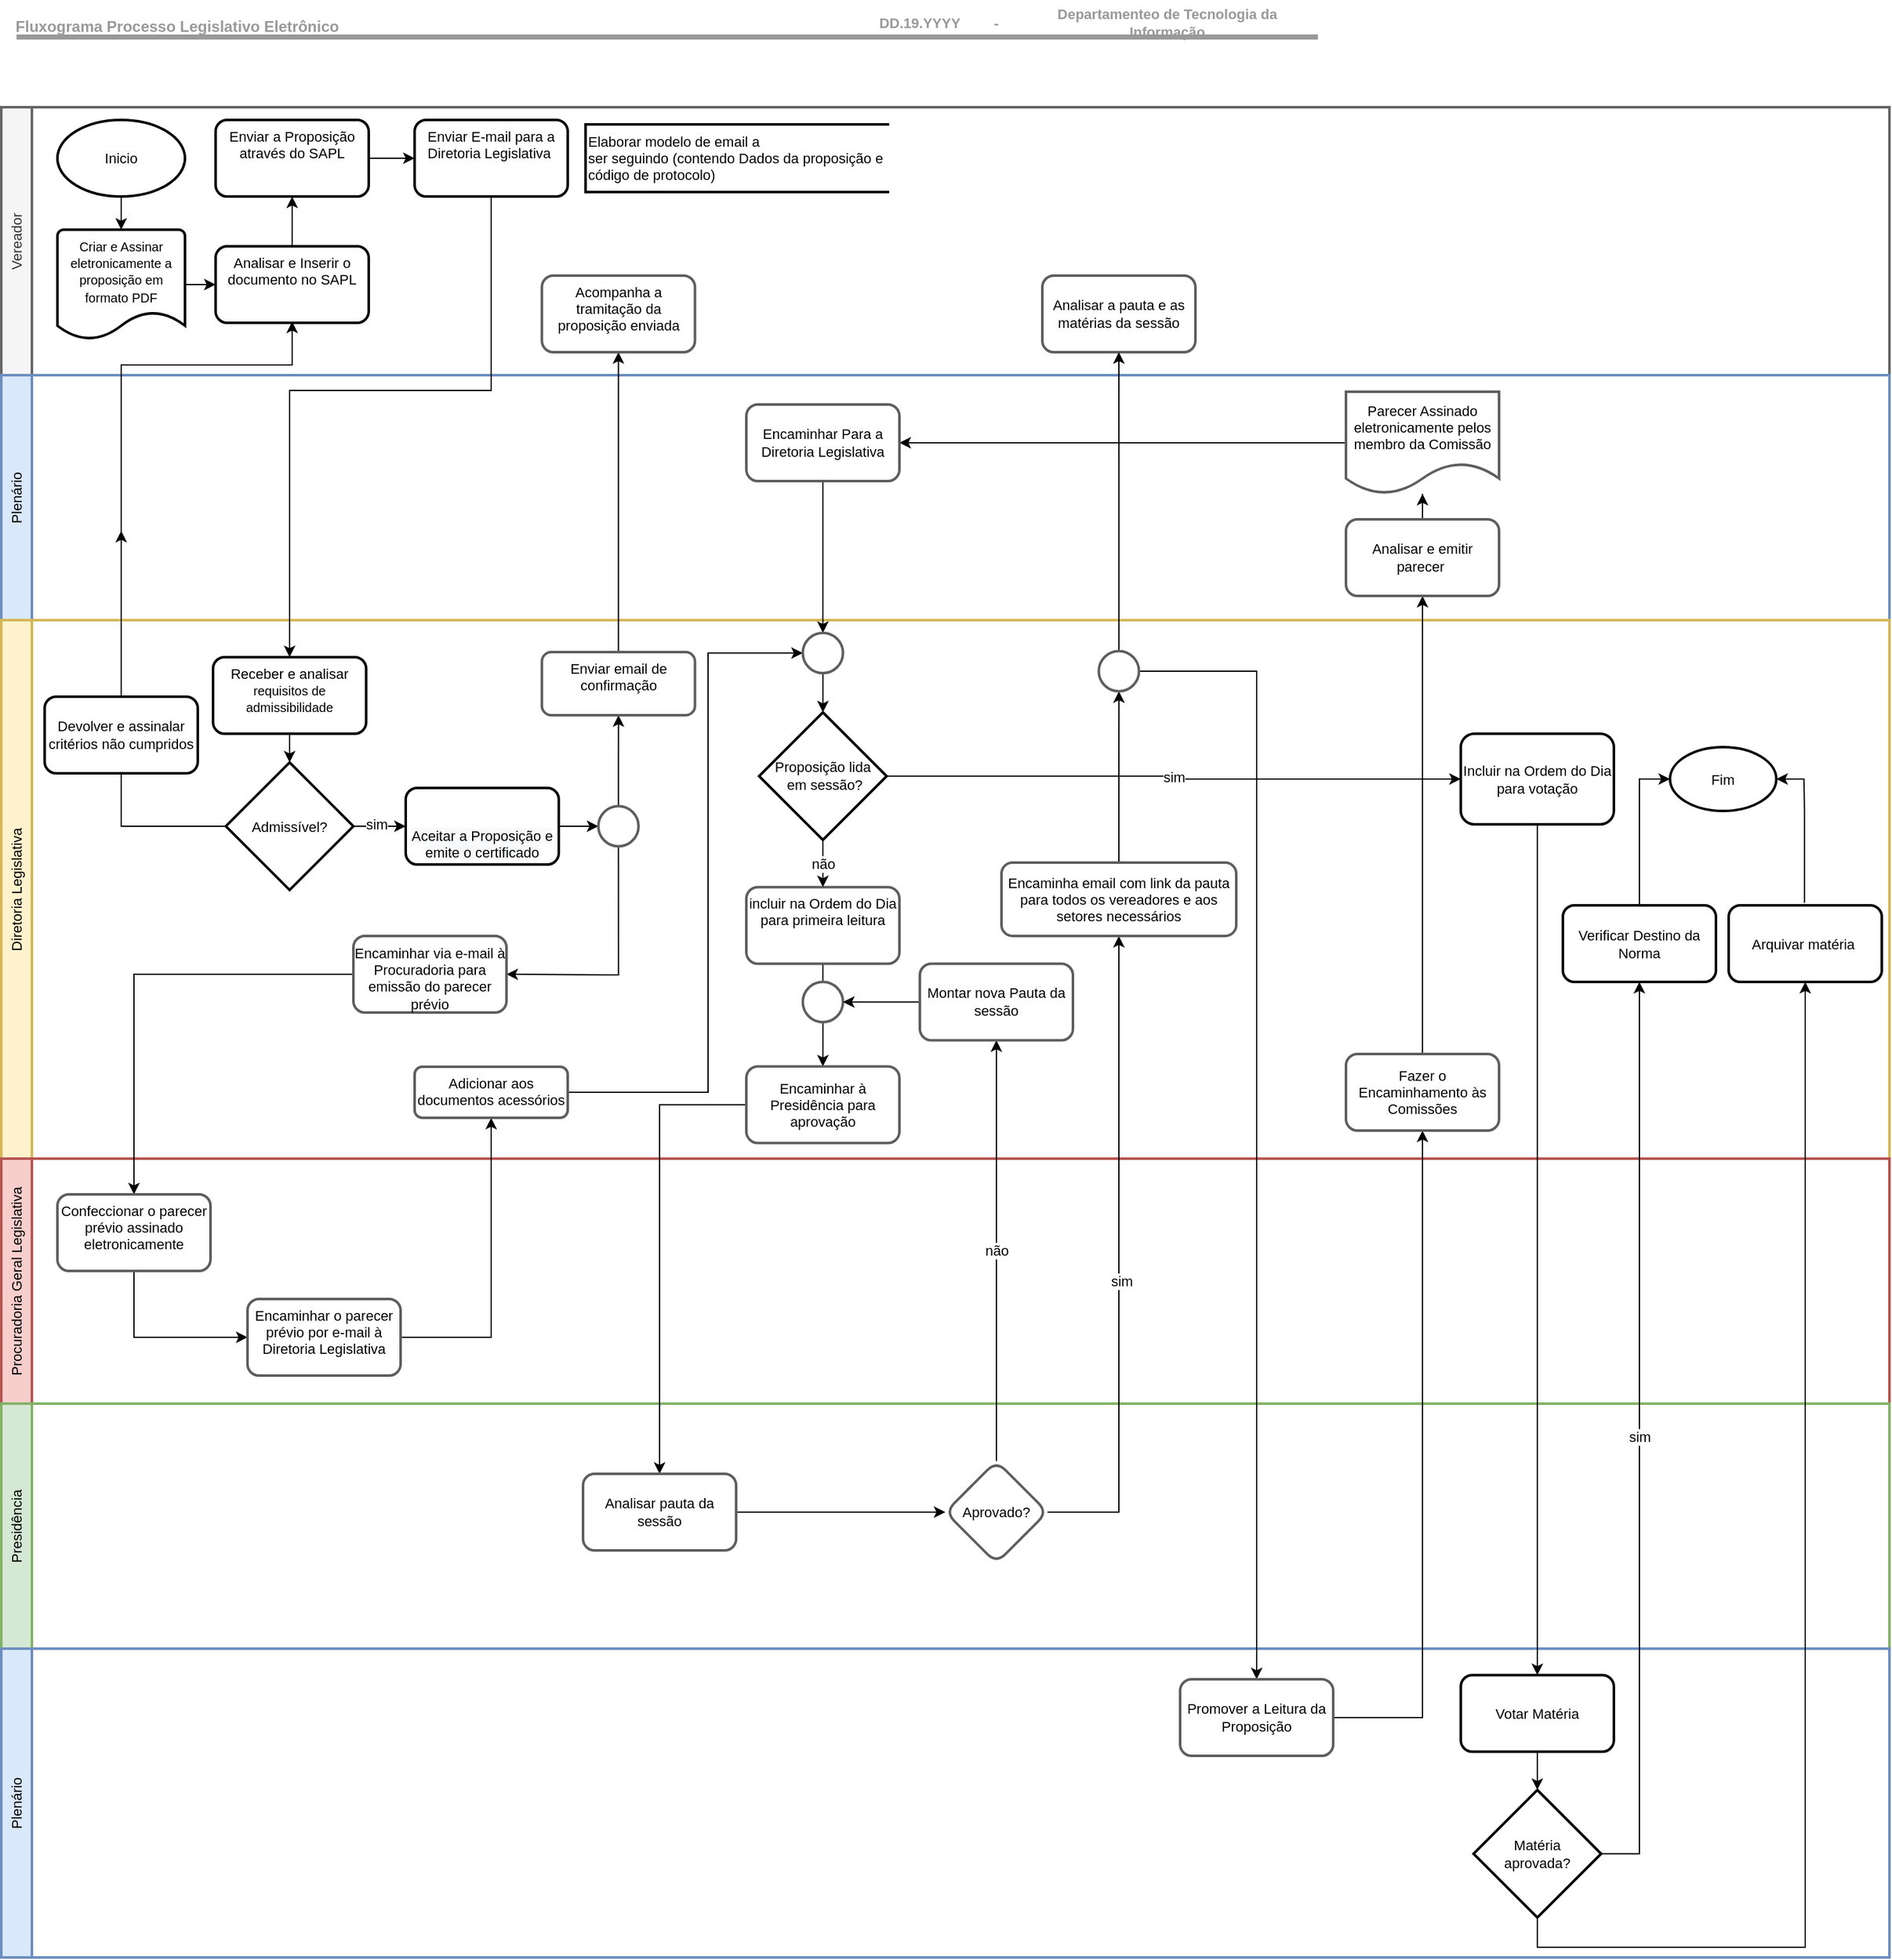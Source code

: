 <mxfile version="14.2.4" type="github">
  <diagram id="OBJG1eIt0na-M_Iumhf0" name="Page-1">
    <mxGraphModel dx="703" dy="383" grid="1" gridSize="10" guides="1" tooltips="1" connect="1" arrows="1" fold="1" page="1" pageScale="1" pageWidth="827" pageHeight="1169" math="0" shadow="0">
      <root>
        <mxCell id="0" />
        <mxCell id="1" parent="0" />
        <UserObject label="Fluxograma Processo Legislativo Eletrônico" lucidchartObjectId="fB86fQmWT2FW" id="kLoiwdzfELyBHfb5iOQ--1">
          <mxCell style="html=1;overflow=block;blockSpacing=1;whiteSpace=wrap;strokeColor=none;fillColor=none;whiteSpace=wrap;fontSize=12;fontColor=#999999;fontStyle=1;align=center;spacing=7;strokeOpacity=100;fillOpacity=100;" parent="1" vertex="1">
            <mxGeometry x="36" y="24" width="276" height="41" as="geometry" />
          </mxCell>
        </UserObject>
        <UserObject label="Departamenteo de Tecnologia da Informação" lucidchartObjectId="xD86raEp4uvp" id="kLoiwdzfELyBHfb5iOQ--2">
          <mxCell style="html=1;overflow=block;blockSpacing=1;whiteSpace=wrap;strokeColor=none;fillColor=none;whiteSpace=wrap;fontSize=11;fontColor=#999999;fontStyle=1;spacing=3;strokeOpacity=100;fillOpacity=100;" parent="1" vertex="1">
            <mxGeometry x="832" y="24" width="236" height="36" as="geometry" />
          </mxCell>
        </UserObject>
        <UserObject label="" lucidchartObjectId="4E86ajJ.aiLK" id="kLoiwdzfELyBHfb5iOQ--3">
          <mxCell style="html=1;jettySize=18;whiteSpace=wrap;fontSize=11;strokeColor=#999999;strokeOpacity=100;strokeWidth=4;rounded=1;arcSize=12;edgeStyle=orthogonalEdgeStyle;startArrow=none;;endArrow=none;;" parent="1" edge="1">
            <mxGeometry width="100" height="100" relative="1" as="geometry">
              <Array as="points" />
              <mxPoint x="48" y="53" as="sourcePoint" />
              <mxPoint x="1068" y="53" as="targetPoint" />
            </mxGeometry>
          </mxCell>
        </UserObject>
        <UserObject label="%date{DD.MM.YYYY}%" placeholders="1" lucidchartObjectId="BH86H26-wex_" id="kLoiwdzfELyBHfb5iOQ--4">
          <mxCell style="html=1;overflow=block;blockSpacing=1;whiteSpace=wrap;strokeColor=none;fillColor=none;whiteSpace=wrap;fontSize=11;fontColor=#999999;fontStyle=1;spacing=3;strokeOpacity=100;fillOpacity=100;" parent="1" vertex="1">
            <mxGeometry x="684" y="24" width="144" height="36" as="geometry" />
          </mxCell>
        </UserObject>
        <UserObject label="-" lucidchartObjectId="2H868Ppqg2rx" id="kLoiwdzfELyBHfb5iOQ--5">
          <mxCell style="html=1;overflow=block;blockSpacing=1;whiteSpace=wrap;strokeColor=none;fillColor=none;whiteSpace=wrap;fontSize=11;fontColor=#999999;fontStyle=1;spacing=3;strokeOpacity=100;fillOpacity=100;" parent="1" vertex="1">
            <mxGeometry x="744" y="24" width="144" height="36" as="geometry" />
          </mxCell>
        </UserObject>
        <mxCell id="kLoiwdzfELyBHfb5iOQ--6" value="" style="fillColor=none;strokeColor=none;pointerEvents=0;fontStyle=0;html=1;whiteSpace=wrap;container=1;collapsible=0;childLayout=stackLayout;resizeParent=1;dropTarget=0;horizontalStack=0;whiteSpace=wrap;fontSize=11;spacing=0;strokeOpacity=100;rounded=1;absoluteArcSize=1;arcSize=7;horizontal=0;strokeWidth=2;" parent="1" vertex="1">
          <mxGeometry x="36" y="108" width="1480" height="1450" isRotated="1" as="geometry" />
        </mxCell>
        <mxCell id="kLoiwdzfELyBHfb5iOQ--7" value="Vereador" style="swimlane;html=1;whiteSpace=wrap;container=1;connectable=0;collapsible=0;fontStyle=0;startSize=24;dropTarget=0;rounded=0;horizontal=0;whiteSpace=wrap;fontSize=11;spacing=0;strokeColor=#666666;strokeOpacity=100;strokeWidth=2;fontSize=11;fontColor=#333333;align=center;fillColor=#f5f5f5;" parent="kLoiwdzfELyBHfb5iOQ--6" vertex="1">
          <mxGeometry width="1480" height="210" as="geometry" />
        </mxCell>
        <mxCell id="dpODGWyExeZbGpC8FYgF-104" value="Plenário" style="swimlane;html=1;whiteSpace=wrap;container=1;connectable=0;collapsible=0;fontStyle=0;startSize=24;dropTarget=0;rounded=0;horizontal=0;whiteSpace=wrap;fontSize=11;spacing=0;strokeColor=#6c8ebf;strokeOpacity=100;strokeWidth=2;fontSize=11;align=center;fillColor=#dae8fc;" vertex="1" parent="kLoiwdzfELyBHfb5iOQ--6">
          <mxGeometry y="210" width="1480" height="192.0" as="geometry" />
        </mxCell>
        <mxCell id="kLoiwdzfELyBHfb5iOQ--8" value="Diretoria Legislativa" style="swimlane;html=1;whiteSpace=wrap;container=1;connectable=0;collapsible=0;fontStyle=0;startSize=24;dropTarget=0;rounded=0;horizontal=0;whiteSpace=wrap;fontSize=11;spacing=0;strokeColor=#d6b656;strokeOpacity=100;strokeWidth=2;fontSize=11;align=center;fillColor=#fff2cc;" parent="kLoiwdzfELyBHfb5iOQ--6" vertex="1">
          <mxGeometry y="402" width="1480" height="422" as="geometry" />
        </mxCell>
        <mxCell id="kLoiwdzfELyBHfb5iOQ--9" value="Procuradoria Geral Legislativa" style="swimlane;html=1;whiteSpace=wrap;container=1;connectable=0;collapsible=0;fontStyle=0;startSize=24;dropTarget=0;rounded=0;horizontal=0;whiteSpace=wrap;fontSize=11;spacing=0;strokeColor=#b85450;strokeOpacity=100;strokeWidth=2;fontSize=11;align=center;fillColor=#f8cecc;" parent="kLoiwdzfELyBHfb5iOQ--6" vertex="1">
          <mxGeometry y="824" width="1480" height="192" as="geometry" />
        </mxCell>
        <mxCell id="kLoiwdzfELyBHfb5iOQ--10" value="Presidência" style="swimlane;html=1;whiteSpace=wrap;container=1;connectable=0;collapsible=0;fontStyle=0;startSize=24;dropTarget=0;rounded=0;horizontal=0;whiteSpace=wrap;fontSize=11;spacing=0;strokeColor=#82b366;strokeOpacity=100;strokeWidth=2;fontSize=11;align=center;fillColor=#d5e8d4;" parent="kLoiwdzfELyBHfb5iOQ--6" vertex="1">
          <mxGeometry y="1016" width="1480" height="192" as="geometry" />
        </mxCell>
        <mxCell id="kLoiwdzfELyBHfb5iOQ--11" value="Plenário" style="swimlane;html=1;whiteSpace=wrap;container=1;connectable=0;collapsible=0;fontStyle=0;startSize=24;dropTarget=0;rounded=0;horizontal=0;whiteSpace=wrap;fontSize=11;spacing=0;strokeColor=#6c8ebf;strokeOpacity=100;strokeWidth=2;fontSize=11;align=center;fillColor=#dae8fc;" parent="kLoiwdzfELyBHfb5iOQ--6" vertex="1">
          <mxGeometry y="1208" width="1480" height="242" as="geometry" />
        </mxCell>
        <mxCell id="kLoiwdzfELyBHfb5iOQ--21" value="" style="group;spacingLeft=8;align=left;spacing=0;strokeColor=none;whiteSpace=wrap;fontSize=11;fontColor=#000000;strokeOpacity=100;fillOpacity=0;rounded=1;absoluteArcSize=1;arcSize=7;fillColor=#ffffff;strokeWidth=2;verticalAlign=middle;html=1;" parent="1" vertex="1">
          <mxGeometry x="504" y="112" width="186" height="72" as="geometry" />
        </mxCell>
        <mxCell id="dpODGWyExeZbGpC8FYgF-24" style="edgeStyle=orthogonalEdgeStyle;rounded=0;orthogonalLoop=1;jettySize=auto;html=1;entryX=0.5;entryY=0;entryDx=0;entryDy=0;entryPerimeter=0;fontSize=11;" edge="1" parent="1" source="dpODGWyExeZbGpC8FYgF-20" target="dpODGWyExeZbGpC8FYgF-23">
          <mxGeometry relative="1" as="geometry" />
        </mxCell>
        <mxCell id="dpODGWyExeZbGpC8FYgF-20" value="&#xa;&#xa;&lt;span style=&quot;color: rgb(0, 0, 0); font-family: helvetica; font-size: 11px; font-style: normal; font-weight: 400; letter-spacing: normal; text-align: center; text-indent: 0px; text-transform: none; word-spacing: 0px; background-color: rgb(248, 249, 250); display: inline; float: none;&quot;&gt;Inicio&lt;/span&gt;&#xa;&#xa;" style="strokeWidth=2;html=1;shape=mxgraph.flowchart.start_1;whiteSpace=wrap;rounded=1;fontSize=11;" vertex="1" parent="1">
          <mxGeometry x="80" y="118" width="100" height="60" as="geometry" />
        </mxCell>
        <mxCell id="dpODGWyExeZbGpC8FYgF-29" value="" style="edgeStyle=orthogonalEdgeStyle;rounded=0;orthogonalLoop=1;jettySize=auto;html=1;fontSize=11;" edge="1" parent="1" source="dpODGWyExeZbGpC8FYgF-23" target="dpODGWyExeZbGpC8FYgF-28">
          <mxGeometry relative="1" as="geometry" />
        </mxCell>
        <mxCell id="dpODGWyExeZbGpC8FYgF-23" value="&lt;span style=&quot;font-size: 10px&quot;&gt;Criar e Assinar eletronicamente&amp;nbsp;a proposição em formato PDF&lt;/span&gt;" style="strokeWidth=2;html=1;shape=mxgraph.flowchart.document2;whiteSpace=wrap;size=0.25;rounded=1;fontSize=11;labelPosition=center;verticalLabelPosition=middle;align=center;verticalAlign=top;" vertex="1" parent="1">
          <mxGeometry x="80" y="204" width="100" height="86" as="geometry" />
        </mxCell>
        <mxCell id="dpODGWyExeZbGpC8FYgF-32" value="" style="edgeStyle=orthogonalEdgeStyle;rounded=0;orthogonalLoop=1;jettySize=auto;html=1;fontSize=11;" edge="1" parent="1" source="dpODGWyExeZbGpC8FYgF-28" target="dpODGWyExeZbGpC8FYgF-31">
          <mxGeometry relative="1" as="geometry" />
        </mxCell>
        <mxCell id="dpODGWyExeZbGpC8FYgF-28" value="&lt;span&gt;Analisar e Inserir o documento no SAPL&lt;/span&gt;" style="whiteSpace=wrap;html=1;rounded=1;fontSize=11;verticalAlign=top;strokeWidth=2;" vertex="1" parent="1">
          <mxGeometry x="204" y="217" width="120" height="60" as="geometry" />
        </mxCell>
        <mxCell id="dpODGWyExeZbGpC8FYgF-34" value="" style="edgeStyle=orthogonalEdgeStyle;rounded=0;orthogonalLoop=1;jettySize=auto;html=1;fontSize=11;" edge="1" parent="1" source="dpODGWyExeZbGpC8FYgF-31" target="dpODGWyExeZbGpC8FYgF-33">
          <mxGeometry relative="1" as="geometry" />
        </mxCell>
        <mxCell id="dpODGWyExeZbGpC8FYgF-31" value="&lt;span&gt;Enviar a Proposição através do SAPL&lt;/span&gt;" style="whiteSpace=wrap;html=1;rounded=1;fontSize=11;verticalAlign=top;strokeWidth=2;" vertex="1" parent="1">
          <mxGeometry x="204" y="118" width="120" height="60" as="geometry" />
        </mxCell>
        <mxCell id="dpODGWyExeZbGpC8FYgF-40" value="" style="edgeStyle=orthogonalEdgeStyle;rounded=0;orthogonalLoop=1;jettySize=auto;html=1;fontSize=11;entryX=0.5;entryY=0;entryDx=0;entryDy=0;" edge="1" parent="1" source="dpODGWyExeZbGpC8FYgF-33" target="dpODGWyExeZbGpC8FYgF-39">
          <mxGeometry relative="1" as="geometry">
            <Array as="points">
              <mxPoint x="420" y="330" />
              <mxPoint x="262" y="330" />
            </Array>
          </mxGeometry>
        </mxCell>
        <mxCell id="dpODGWyExeZbGpC8FYgF-33" value="&lt;span&gt;Enviar E-mail para a Diretoria Legislativa&amp;nbsp;&lt;/span&gt;" style="whiteSpace=wrap;html=1;rounded=1;fontSize=11;verticalAlign=top;strokeWidth=2;" vertex="1" parent="1">
          <mxGeometry x="360" y="118" width="120" height="60" as="geometry" />
        </mxCell>
        <mxCell id="dpODGWyExeZbGpC8FYgF-38" value="&lt;span style=&quot;&quot;&gt;Elaborar modelo de email a ser&amp;nbsp;&lt;/span&gt;&lt;span style=&quot;&quot;&gt;seguindo&amp;nbsp;&lt;/span&gt;&lt;span style=&quot;&quot;&gt;(&lt;/span&gt;&lt;span style=&quot;&quot;&gt;contendo Dados da proposição e código de protocolo)&lt;/span&gt;" style="strokeWidth=2;html=1;shape=mxgraph.flowchart.annotation_1;align=left;pointerEvents=1;rounded=1;fontSize=11;labelPosition=center;verticalLabelPosition=middle;verticalAlign=top;whiteSpace=wrap;" vertex="1" parent="1">
          <mxGeometry x="494" y="121.5" width="238" height="53" as="geometry" />
        </mxCell>
        <mxCell id="dpODGWyExeZbGpC8FYgF-45" value="" style="edgeStyle=orthogonalEdgeStyle;rounded=0;orthogonalLoop=1;jettySize=auto;html=1;fontSize=11;" edge="1" parent="1" source="dpODGWyExeZbGpC8FYgF-39" target="dpODGWyExeZbGpC8FYgF-44">
          <mxGeometry relative="1" as="geometry" />
        </mxCell>
        <mxCell id="dpODGWyExeZbGpC8FYgF-39" value="&lt;span&gt;Receber e analisar&lt;br&gt;&lt;/span&gt;&lt;span style=&quot;font-size: 10px&quot;&gt;requisitos de admissibilidade&lt;/span&gt;&lt;span&gt;&lt;br&gt;&lt;/span&gt;" style="whiteSpace=wrap;html=1;rounded=1;fontSize=11;verticalAlign=top;strokeWidth=2;" vertex="1" parent="1">
          <mxGeometry x="202" y="539" width="120" height="60" as="geometry" />
        </mxCell>
        <mxCell id="dpODGWyExeZbGpC8FYgF-47" value="não" style="edgeStyle=orthogonalEdgeStyle;rounded=0;orthogonalLoop=1;jettySize=auto;html=1;fontSize=11;" edge="1" parent="1" source="dpODGWyExeZbGpC8FYgF-44">
          <mxGeometry x="0.004" y="-2" relative="1" as="geometry">
            <mxPoint x="130" y="440" as="targetPoint" />
            <Array as="points">
              <mxPoint x="130" y="481" />
              <mxPoint x="130" y="444" />
            </Array>
            <mxPoint as="offset" />
          </mxGeometry>
        </mxCell>
        <mxCell id="dpODGWyExeZbGpC8FYgF-51" value="sim" style="edgeStyle=orthogonalEdgeStyle;rounded=0;orthogonalLoop=1;jettySize=auto;html=1;fontSize=11;entryX=0;entryY=0.5;entryDx=0;entryDy=0;exitX=1;exitY=0.5;exitDx=0;exitDy=0;exitPerimeter=0;" edge="1" parent="1" source="dpODGWyExeZbGpC8FYgF-44" target="dpODGWyExeZbGpC8FYgF-50">
          <mxGeometry x="-0.122" y="2" relative="1" as="geometry">
            <Array as="points">
              <mxPoint x="320" y="671" />
              <mxPoint x="353" y="672" />
            </Array>
            <mxPoint as="offset" />
          </mxGeometry>
        </mxCell>
        <mxCell id="dpODGWyExeZbGpC8FYgF-44" value="Admissível?" style="strokeWidth=2;html=1;shape=mxgraph.flowchart.decision;whiteSpace=wrap;rounded=1;fontSize=11;align=center;" vertex="1" parent="1">
          <mxGeometry x="212" y="621.5" width="100" height="100" as="geometry" />
        </mxCell>
        <mxCell id="dpODGWyExeZbGpC8FYgF-49" style="edgeStyle=orthogonalEdgeStyle;rounded=0;orthogonalLoop=1;jettySize=auto;html=1;fontSize=11;" edge="1" parent="1" source="dpODGWyExeZbGpC8FYgF-46">
          <mxGeometry relative="1" as="geometry">
            <mxPoint x="264" y="276" as="targetPoint" />
            <Array as="points">
              <mxPoint x="130" y="310" />
              <mxPoint x="264" y="310" />
              <mxPoint x="264" y="276" />
            </Array>
          </mxGeometry>
        </mxCell>
        <mxCell id="dpODGWyExeZbGpC8FYgF-46" value="&lt;span&gt;Devolver e assinalar critérios não cumpridos&lt;/span&gt;" style="whiteSpace=wrap;html=1;rounded=1;fontSize=11;strokeWidth=2;" vertex="1" parent="1">
          <mxGeometry x="70" y="570" width="120" height="60" as="geometry" />
        </mxCell>
        <mxCell id="dpODGWyExeZbGpC8FYgF-54" value="" style="edgeStyle=orthogonalEdgeStyle;rounded=0;orthogonalLoop=1;jettySize=auto;html=1;fontSize=11;" edge="1" parent="1" source="dpODGWyExeZbGpC8FYgF-50" target="dpODGWyExeZbGpC8FYgF-53">
          <mxGeometry relative="1" as="geometry" />
        </mxCell>
        <mxCell id="dpODGWyExeZbGpC8FYgF-50" value="&lt;br&gt;&lt;br&gt;&lt;span style=&quot;color: rgb(0 , 0 , 0) ; font-family: &amp;#34;helvetica&amp;#34; ; font-size: 11px ; font-style: normal ; font-weight: 400 ; letter-spacing: normal ; text-align: center ; text-indent: 0px ; text-transform: none ; word-spacing: 0px ; background-color: rgb(248 , 249 , 250) ; display: inline ; float: none&quot;&gt;Aceitar a Proposição e emite o certificado&lt;/span&gt;&lt;br&gt;" style="whiteSpace=wrap;html=1;rounded=1;fontSize=11;strokeWidth=2;" vertex="1" parent="1">
          <mxGeometry x="353" y="641.5" width="120" height="60" as="geometry" />
        </mxCell>
        <mxCell id="dpODGWyExeZbGpC8FYgF-57" value="" style="edgeStyle=orthogonalEdgeStyle;rounded=0;orthogonalLoop=1;jettySize=auto;html=1;fontSize=11;" edge="1" parent="1" source="dpODGWyExeZbGpC8FYgF-53" target="dpODGWyExeZbGpC8FYgF-56">
          <mxGeometry relative="1" as="geometry" />
        </mxCell>
        <mxCell id="dpODGWyExeZbGpC8FYgF-66" value="" style="edgeStyle=orthogonalEdgeStyle;rounded=0;orthogonalLoop=1;jettySize=auto;html=1;fontSize=11;entryX=1;entryY=0.5;entryDx=0;entryDy=0;exitX=0.5;exitY=1;exitDx=0;exitDy=0;exitPerimeter=0;" edge="1" parent="1" source="dpODGWyExeZbGpC8FYgF-53" target="dpODGWyExeZbGpC8FYgF-65">
          <mxGeometry relative="1" as="geometry">
            <Array as="points">
              <mxPoint x="520" y="788" />
              <mxPoint x="510" y="788" />
            </Array>
          </mxGeometry>
        </mxCell>
        <mxCell id="dpODGWyExeZbGpC8FYgF-53" value="" style="verticalLabelPosition=bottom;verticalAlign=top;html=1;shape=mxgraph.flowchart.on-page_reference;rounded=1;strokeColor=#5E5E5E;strokeWidth=2;fontSize=11;align=left;" vertex="1" parent="1">
          <mxGeometry x="504" y="655.75" width="31.5" height="31.5" as="geometry" />
        </mxCell>
        <mxCell id="dpODGWyExeZbGpC8FYgF-61" value="" style="edgeStyle=orthogonalEdgeStyle;rounded=0;orthogonalLoop=1;jettySize=auto;html=1;fontSize=11;" edge="1" parent="1" source="dpODGWyExeZbGpC8FYgF-56" target="dpODGWyExeZbGpC8FYgF-60">
          <mxGeometry relative="1" as="geometry" />
        </mxCell>
        <mxCell id="dpODGWyExeZbGpC8FYgF-56" value="&lt;span&gt;Enviar email de confirmação&lt;/span&gt;" style="whiteSpace=wrap;html=1;rounded=1;fontSize=11;align=center;verticalAlign=top;strokeColor=#5E5E5E;strokeWidth=2;" vertex="1" parent="1">
          <mxGeometry x="459.75" y="535" width="120" height="49.5" as="geometry" />
        </mxCell>
        <mxCell id="dpODGWyExeZbGpC8FYgF-60" value="&lt;span&gt;Acompanha a tramitação da proposição enviada&lt;/span&gt;" style="whiteSpace=wrap;html=1;rounded=1;fontSize=11;verticalAlign=top;strokeColor=#5E5E5E;strokeWidth=2;" vertex="1" parent="1">
          <mxGeometry x="459.75" y="240" width="120" height="60" as="geometry" />
        </mxCell>
        <mxCell id="dpODGWyExeZbGpC8FYgF-69" value="" style="edgeStyle=orthogonalEdgeStyle;rounded=0;orthogonalLoop=1;jettySize=auto;html=1;fontSize=11;" edge="1" parent="1" source="dpODGWyExeZbGpC8FYgF-65" target="dpODGWyExeZbGpC8FYgF-68">
          <mxGeometry relative="1" as="geometry" />
        </mxCell>
        <mxCell id="dpODGWyExeZbGpC8FYgF-65" value="&lt;span&gt;Encaminhar via e-mail à Procuradoria para emissão do parecer prévio&lt;/span&gt;" style="whiteSpace=wrap;html=1;rounded=1;fontSize=11;align=center;verticalAlign=top;strokeColor=#5E5E5E;strokeWidth=2;" vertex="1" parent="1">
          <mxGeometry x="312" y="757.5" width="120" height="60" as="geometry" />
        </mxCell>
        <mxCell id="dpODGWyExeZbGpC8FYgF-71" value="" style="edgeStyle=orthogonalEdgeStyle;rounded=0;orthogonalLoop=1;jettySize=auto;html=1;fontSize=11;entryX=0;entryY=0.5;entryDx=0;entryDy=0;exitX=0.5;exitY=1;exitDx=0;exitDy=0;" edge="1" parent="1" source="dpODGWyExeZbGpC8FYgF-68" target="dpODGWyExeZbGpC8FYgF-70">
          <mxGeometry relative="1" as="geometry" />
        </mxCell>
        <mxCell id="dpODGWyExeZbGpC8FYgF-68" value="&lt;span&gt;Confeccionar o parecer prévio assinado eletronicamente&lt;/span&gt;" style="whiteSpace=wrap;html=1;rounded=1;fontSize=11;verticalAlign=top;strokeColor=#5E5E5E;strokeWidth=2;" vertex="1" parent="1">
          <mxGeometry x="80" y="960" width="120" height="60" as="geometry" />
        </mxCell>
        <mxCell id="dpODGWyExeZbGpC8FYgF-121" style="edgeStyle=orthogonalEdgeStyle;rounded=0;orthogonalLoop=1;jettySize=auto;html=1;fontSize=11;" edge="1" parent="1" source="dpODGWyExeZbGpC8FYgF-70" target="dpODGWyExeZbGpC8FYgF-72">
          <mxGeometry relative="1" as="geometry" />
        </mxCell>
        <mxCell id="dpODGWyExeZbGpC8FYgF-70" value="&lt;span&gt;Encaminhar o parecer prévio por e-mail à Diretoria Legislativa&lt;/span&gt;" style="whiteSpace=wrap;html=1;rounded=1;fontSize=11;verticalAlign=top;strokeColor=#5E5E5E;strokeWidth=2;" vertex="1" parent="1">
          <mxGeometry x="229" y="1042" width="120" height="60" as="geometry" />
        </mxCell>
        <mxCell id="dpODGWyExeZbGpC8FYgF-123" style="edgeStyle=orthogonalEdgeStyle;rounded=0;orthogonalLoop=1;jettySize=auto;html=1;entryX=0;entryY=0.5;entryDx=0;entryDy=0;entryPerimeter=0;fontSize=11;" edge="1" parent="1" source="dpODGWyExeZbGpC8FYgF-72" target="dpODGWyExeZbGpC8FYgF-122">
          <mxGeometry relative="1" as="geometry">
            <Array as="points">
              <mxPoint x="590" y="880" />
              <mxPoint x="590" y="536" />
            </Array>
          </mxGeometry>
        </mxCell>
        <mxCell id="dpODGWyExeZbGpC8FYgF-72" value="&lt;span&gt;Adicionar aos documentos acessórios&lt;/span&gt;" style="whiteSpace=wrap;html=1;rounded=1;fontSize=11;verticalAlign=top;strokeColor=#5E5E5E;strokeWidth=2;" vertex="1" parent="1">
          <mxGeometry x="360" y="860" width="120" height="40" as="geometry" />
        </mxCell>
        <mxCell id="dpODGWyExeZbGpC8FYgF-80" value="" style="edgeStyle=orthogonalEdgeStyle;rounded=0;orthogonalLoop=1;jettySize=auto;html=1;fontSize=11;" edge="1" parent="1" source="dpODGWyExeZbGpC8FYgF-76" target="dpODGWyExeZbGpC8FYgF-79">
          <mxGeometry relative="1" as="geometry" />
        </mxCell>
        <mxCell id="dpODGWyExeZbGpC8FYgF-76" value="&lt;span&gt;incluir na Ordem do Dia para primeira leitura&lt;/span&gt;" style="whiteSpace=wrap;html=1;rounded=1;fontSize=11;verticalAlign=top;strokeColor=#5E5E5E;strokeWidth=2;" vertex="1" parent="1">
          <mxGeometry x="620" y="719.25" width="120" height="60" as="geometry" />
        </mxCell>
        <mxCell id="dpODGWyExeZbGpC8FYgF-82" value="" style="edgeStyle=orthogonalEdgeStyle;rounded=0;orthogonalLoop=1;jettySize=auto;html=1;fontSize=11;" edge="1" parent="1" source="dpODGWyExeZbGpC8FYgF-79" target="dpODGWyExeZbGpC8FYgF-81">
          <mxGeometry relative="1" as="geometry" />
        </mxCell>
        <mxCell id="dpODGWyExeZbGpC8FYgF-79" value="" style="verticalLabelPosition=bottom;verticalAlign=top;html=1;shape=mxgraph.flowchart.on-page_reference;rounded=1;strokeColor=#5E5E5E;strokeWidth=2;fontSize=11;align=left;" vertex="1" parent="1">
          <mxGeometry x="664.25" y="793.5" width="31.5" height="31.5" as="geometry" />
        </mxCell>
        <mxCell id="dpODGWyExeZbGpC8FYgF-84" value="" style="edgeStyle=orthogonalEdgeStyle;rounded=0;orthogonalLoop=1;jettySize=auto;html=1;fontSize=11;" edge="1" parent="1" source="dpODGWyExeZbGpC8FYgF-81" target="dpODGWyExeZbGpC8FYgF-83">
          <mxGeometry relative="1" as="geometry" />
        </mxCell>
        <mxCell id="dpODGWyExeZbGpC8FYgF-81" value="&lt;span&gt;Encaminhar à Presidência para aprovação&lt;/span&gt;" style="whiteSpace=wrap;html=1;rounded=1;fontSize=11;align=center;verticalAlign=middle;strokeColor=#5E5E5E;strokeWidth=2;" vertex="1" parent="1">
          <mxGeometry x="620" y="859.75" width="120" height="60" as="geometry" />
        </mxCell>
        <mxCell id="dpODGWyExeZbGpC8FYgF-86" value="" style="edgeStyle=orthogonalEdgeStyle;rounded=0;orthogonalLoop=1;jettySize=auto;html=1;fontSize=11;" edge="1" parent="1" source="dpODGWyExeZbGpC8FYgF-83" target="dpODGWyExeZbGpC8FYgF-85">
          <mxGeometry relative="1" as="geometry" />
        </mxCell>
        <mxCell id="dpODGWyExeZbGpC8FYgF-83" value="Analisar pauta da sessão" style="whiteSpace=wrap;html=1;rounded=1;fontSize=11;verticalAlign=middle;strokeColor=#5E5E5E;strokeWidth=2;" vertex="1" parent="1">
          <mxGeometry x="492" y="1179" width="120" height="60" as="geometry" />
        </mxCell>
        <mxCell id="dpODGWyExeZbGpC8FYgF-89" value="não" style="edgeStyle=orthogonalEdgeStyle;rounded=0;orthogonalLoop=1;jettySize=auto;html=1;fontSize=11;" edge="1" parent="1" source="dpODGWyExeZbGpC8FYgF-85" target="dpODGWyExeZbGpC8FYgF-88">
          <mxGeometry relative="1" as="geometry" />
        </mxCell>
        <mxCell id="dpODGWyExeZbGpC8FYgF-92" value="" style="edgeStyle=orthogonalEdgeStyle;rounded=0;orthogonalLoop=1;jettySize=auto;html=1;fontSize=11;" edge="1" parent="1" source="dpODGWyExeZbGpC8FYgF-85" target="dpODGWyExeZbGpC8FYgF-91">
          <mxGeometry relative="1" as="geometry">
            <Array as="points">
              <mxPoint x="912" y="1209" />
            </Array>
          </mxGeometry>
        </mxCell>
        <mxCell id="dpODGWyExeZbGpC8FYgF-93" value="sim" style="edgeLabel;html=1;align=center;verticalAlign=middle;resizable=0;points=[];fontSize=11;" vertex="1" connectable="0" parent="dpODGWyExeZbGpC8FYgF-92">
          <mxGeometry x="-0.064" y="-2" relative="1" as="geometry">
            <mxPoint as="offset" />
          </mxGeometry>
        </mxCell>
        <mxCell id="dpODGWyExeZbGpC8FYgF-85" value="Aprovado?" style="rhombus;whiteSpace=wrap;html=1;rounded=1;fontSize=11;strokeColor=#5E5E5E;strokeWidth=2;" vertex="1" parent="1">
          <mxGeometry x="776" y="1169" width="80" height="80" as="geometry" />
        </mxCell>
        <mxCell id="dpODGWyExeZbGpC8FYgF-90" value="" style="edgeStyle=orthogonalEdgeStyle;rounded=0;orthogonalLoop=1;jettySize=auto;html=1;fontSize=11;" edge="1" parent="1" source="dpODGWyExeZbGpC8FYgF-88" target="dpODGWyExeZbGpC8FYgF-79">
          <mxGeometry relative="1" as="geometry" />
        </mxCell>
        <mxCell id="dpODGWyExeZbGpC8FYgF-88" value="&lt;span&gt;Montar nova Pauta da sessão&lt;/span&gt;" style="whiteSpace=wrap;html=1;rounded=1;fontSize=11;strokeColor=#5E5E5E;strokeWidth=2;" vertex="1" parent="1">
          <mxGeometry x="756" y="779.25" width="120" height="60" as="geometry" />
        </mxCell>
        <mxCell id="dpODGWyExeZbGpC8FYgF-97" value="" style="edgeStyle=orthogonalEdgeStyle;rounded=0;orthogonalLoop=1;jettySize=auto;html=1;fontSize=11;" edge="1" parent="1" source="dpODGWyExeZbGpC8FYgF-91" target="dpODGWyExeZbGpC8FYgF-96">
          <mxGeometry relative="1" as="geometry" />
        </mxCell>
        <mxCell id="dpODGWyExeZbGpC8FYgF-91" value="&lt;span&gt;Encaminha email com link da pauta para todos os vereadores e aos setores necessários&lt;/span&gt;" style="whiteSpace=wrap;html=1;rounded=1;fontSize=11;strokeColor=#5E5E5E;strokeWidth=2;" vertex="1" parent="1">
          <mxGeometry x="820" y="700" width="184" height="57.5" as="geometry" />
        </mxCell>
        <mxCell id="dpODGWyExeZbGpC8FYgF-94" value="&lt;span&gt;Analisar a pauta e as matérias da sessão&lt;/span&gt;" style="whiteSpace=wrap;html=1;rounded=1;fontSize=11;strokeColor=#5E5E5E;strokeWidth=2;" vertex="1" parent="1">
          <mxGeometry x="852" y="240" width="120" height="60" as="geometry" />
        </mxCell>
        <mxCell id="dpODGWyExeZbGpC8FYgF-100" value="" style="edgeStyle=orthogonalEdgeStyle;rounded=0;orthogonalLoop=1;jettySize=auto;html=1;fontSize=11;" edge="1" parent="1" source="dpODGWyExeZbGpC8FYgF-96" target="dpODGWyExeZbGpC8FYgF-99">
          <mxGeometry relative="1" as="geometry" />
        </mxCell>
        <mxCell id="dpODGWyExeZbGpC8FYgF-118" style="edgeStyle=orthogonalEdgeStyle;rounded=0;orthogonalLoop=1;jettySize=auto;html=1;entryX=0.5;entryY=1;entryDx=0;entryDy=0;fontSize=11;" edge="1" parent="1" source="dpODGWyExeZbGpC8FYgF-96" target="dpODGWyExeZbGpC8FYgF-94">
          <mxGeometry relative="1" as="geometry" />
        </mxCell>
        <mxCell id="dpODGWyExeZbGpC8FYgF-96" value="" style="verticalLabelPosition=bottom;verticalAlign=top;html=1;shape=mxgraph.flowchart.on-page_reference;rounded=1;strokeColor=#5E5E5E;strokeWidth=2;fontSize=11;align=left;" vertex="1" parent="1">
          <mxGeometry x="896.25" y="534.25" width="31.5" height="31.5" as="geometry" />
        </mxCell>
        <mxCell id="dpODGWyExeZbGpC8FYgF-103" value="" style="edgeStyle=orthogonalEdgeStyle;rounded=0;orthogonalLoop=1;jettySize=auto;html=1;fontSize=11;" edge="1" parent="1" source="dpODGWyExeZbGpC8FYgF-99" target="dpODGWyExeZbGpC8FYgF-102">
          <mxGeometry relative="1" as="geometry" />
        </mxCell>
        <mxCell id="dpODGWyExeZbGpC8FYgF-99" value="Promover a Leitura da Proposição" style="whiteSpace=wrap;html=1;rounded=1;fontSize=11;align=center;verticalAlign=middle;strokeColor=#5E5E5E;strokeWidth=2;" vertex="1" parent="1">
          <mxGeometry x="960" y="1340" width="120" height="60" as="geometry" />
        </mxCell>
        <mxCell id="dpODGWyExeZbGpC8FYgF-108" value="" style="edgeStyle=orthogonalEdgeStyle;rounded=0;orthogonalLoop=1;jettySize=auto;html=1;fontSize=11;" edge="1" parent="1" source="dpODGWyExeZbGpC8FYgF-102" target="dpODGWyExeZbGpC8FYgF-107">
          <mxGeometry relative="1" as="geometry" />
        </mxCell>
        <mxCell id="dpODGWyExeZbGpC8FYgF-102" value="Fazer o Encaminhamento às Comissões" style="whiteSpace=wrap;html=1;rounded=1;fontSize=11;strokeColor=#5E5E5E;strokeWidth=2;" vertex="1" parent="1">
          <mxGeometry x="1090" y="850" width="120" height="60" as="geometry" />
        </mxCell>
        <mxCell id="dpODGWyExeZbGpC8FYgF-110" value="" style="edgeStyle=orthogonalEdgeStyle;rounded=0;orthogonalLoop=1;jettySize=auto;html=1;fontSize=11;" edge="1" parent="1" source="dpODGWyExeZbGpC8FYgF-107" target="dpODGWyExeZbGpC8FYgF-109">
          <mxGeometry relative="1" as="geometry" />
        </mxCell>
        <mxCell id="dpODGWyExeZbGpC8FYgF-107" value="Analisar e emitir parecer&amp;nbsp;" style="whiteSpace=wrap;html=1;rounded=1;fontSize=11;strokeColor=#5E5E5E;strokeWidth=2;" vertex="1" parent="1">
          <mxGeometry x="1090" y="431" width="120" height="60" as="geometry" />
        </mxCell>
        <mxCell id="dpODGWyExeZbGpC8FYgF-120" value="" style="edgeStyle=orthogonalEdgeStyle;rounded=0;orthogonalLoop=1;jettySize=auto;html=1;fontSize=11;" edge="1" parent="1" source="dpODGWyExeZbGpC8FYgF-109" target="dpODGWyExeZbGpC8FYgF-119">
          <mxGeometry relative="1" as="geometry">
            <Array as="points">
              <mxPoint x="910" y="371" />
              <mxPoint x="910" y="371" />
            </Array>
          </mxGeometry>
        </mxCell>
        <mxCell id="dpODGWyExeZbGpC8FYgF-109" value="Parecer Assinado eletronicamente pelos membro da Comissão" style="shape=document;whiteSpace=wrap;html=1;boundedLbl=1;rounded=1;fontSize=11;strokeColor=#5E5E5E;strokeWidth=2;" vertex="1" parent="1">
          <mxGeometry x="1090" y="331" width="120" height="80" as="geometry" />
        </mxCell>
        <mxCell id="dpODGWyExeZbGpC8FYgF-115" value="não" style="edgeStyle=orthogonalEdgeStyle;rounded=0;orthogonalLoop=1;jettySize=auto;html=1;fontSize=11;" edge="1" parent="1" source="dpODGWyExeZbGpC8FYgF-112" target="dpODGWyExeZbGpC8FYgF-76">
          <mxGeometry relative="1" as="geometry" />
        </mxCell>
        <mxCell id="dpODGWyExeZbGpC8FYgF-117" value="sim" style="edgeStyle=orthogonalEdgeStyle;rounded=0;orthogonalLoop=1;jettySize=auto;html=1;fontSize=11;" edge="1" parent="1" source="dpODGWyExeZbGpC8FYgF-112" target="dpODGWyExeZbGpC8FYgF-116">
          <mxGeometry relative="1" as="geometry" />
        </mxCell>
        <mxCell id="dpODGWyExeZbGpC8FYgF-112" value="Proposição lida&lt;br&gt;&amp;nbsp;em sessão?" style="strokeWidth=2;html=1;shape=mxgraph.flowchart.decision;whiteSpace=wrap;rounded=1;fontSize=11;align=center;" vertex="1" parent="1">
          <mxGeometry x="630" y="582.25" width="100" height="100" as="geometry" />
        </mxCell>
        <mxCell id="dpODGWyExeZbGpC8FYgF-127" value="" style="edgeStyle=orthogonalEdgeStyle;rounded=0;orthogonalLoop=1;jettySize=auto;html=1;fontSize=11;" edge="1" parent="1" source="dpODGWyExeZbGpC8FYgF-116" target="dpODGWyExeZbGpC8FYgF-126">
          <mxGeometry relative="1" as="geometry" />
        </mxCell>
        <mxCell id="dpODGWyExeZbGpC8FYgF-116" value="Incluir na Ordem do Dia para votação" style="whiteSpace=wrap;html=1;rounded=1;fontSize=11;strokeWidth=2;" vertex="1" parent="1">
          <mxGeometry x="1180" y="599" width="120" height="71" as="geometry" />
        </mxCell>
        <mxCell id="dpODGWyExeZbGpC8FYgF-124" style="edgeStyle=orthogonalEdgeStyle;rounded=0;orthogonalLoop=1;jettySize=auto;html=1;entryX=0.5;entryY=0;entryDx=0;entryDy=0;entryPerimeter=0;fontSize=11;" edge="1" parent="1" source="dpODGWyExeZbGpC8FYgF-119" target="dpODGWyExeZbGpC8FYgF-122">
          <mxGeometry relative="1" as="geometry" />
        </mxCell>
        <mxCell id="dpODGWyExeZbGpC8FYgF-119" value="Encaminhar Para a Diretoria Legislativa" style="whiteSpace=wrap;html=1;rounded=1;fontSize=11;strokeColor=#5E5E5E;strokeWidth=2;" vertex="1" parent="1">
          <mxGeometry x="620" y="341" width="120" height="60" as="geometry" />
        </mxCell>
        <mxCell id="dpODGWyExeZbGpC8FYgF-125" value="" style="edgeStyle=orthogonalEdgeStyle;rounded=0;orthogonalLoop=1;jettySize=auto;html=1;fontSize=11;" edge="1" parent="1" source="dpODGWyExeZbGpC8FYgF-122" target="dpODGWyExeZbGpC8FYgF-112">
          <mxGeometry relative="1" as="geometry" />
        </mxCell>
        <mxCell id="dpODGWyExeZbGpC8FYgF-122" value="" style="verticalLabelPosition=bottom;verticalAlign=top;html=1;shape=mxgraph.flowchart.on-page_reference;rounded=1;strokeColor=#5E5E5E;strokeWidth=2;fontSize=11;align=left;" vertex="1" parent="1">
          <mxGeometry x="664.25" y="520" width="31.5" height="31.5" as="geometry" />
        </mxCell>
        <mxCell id="dpODGWyExeZbGpC8FYgF-139" value="" style="edgeStyle=orthogonalEdgeStyle;rounded=0;orthogonalLoop=1;jettySize=auto;html=1;fontSize=11;" edge="1" parent="1" source="dpODGWyExeZbGpC8FYgF-126" target="dpODGWyExeZbGpC8FYgF-130">
          <mxGeometry relative="1" as="geometry" />
        </mxCell>
        <mxCell id="dpODGWyExeZbGpC8FYgF-126" value="Votar Matéria" style="whiteSpace=wrap;html=1;rounded=1;fontSize=11;strokeWidth=2;" vertex="1" parent="1">
          <mxGeometry x="1180" y="1336.75" width="120" height="60" as="geometry" />
        </mxCell>
        <mxCell id="dpODGWyExeZbGpC8FYgF-141" value="sim" style="edgeStyle=orthogonalEdgeStyle;rounded=0;orthogonalLoop=1;jettySize=auto;html=1;fontSize=11;" edge="1" parent="1" source="dpODGWyExeZbGpC8FYgF-130" target="dpODGWyExeZbGpC8FYgF-140">
          <mxGeometry relative="1" as="geometry">
            <Array as="points">
              <mxPoint x="1320" y="1477" />
            </Array>
          </mxGeometry>
        </mxCell>
        <mxCell id="dpODGWyExeZbGpC8FYgF-143" value="" style="edgeStyle=orthogonalEdgeStyle;rounded=0;orthogonalLoop=1;jettySize=auto;html=1;fontSize=11;exitX=0.5;exitY=1;exitDx=0;exitDy=0;exitPerimeter=0;" edge="1" parent="1" source="dpODGWyExeZbGpC8FYgF-130" target="dpODGWyExeZbGpC8FYgF-142">
          <mxGeometry relative="1" as="geometry">
            <Array as="points">
              <mxPoint x="1240" y="1550" />
              <mxPoint x="1450" y="1550" />
            </Array>
          </mxGeometry>
        </mxCell>
        <mxCell id="dpODGWyExeZbGpC8FYgF-130" value="Matéria&lt;br&gt;aprovada?" style="strokeWidth=2;html=1;shape=mxgraph.flowchart.decision;whiteSpace=wrap;rounded=1;fontSize=11;align=center;" vertex="1" parent="1">
          <mxGeometry x="1190" y="1426.75" width="100" height="100" as="geometry" />
        </mxCell>
        <mxCell id="dpODGWyExeZbGpC8FYgF-146" style="edgeStyle=orthogonalEdgeStyle;rounded=0;orthogonalLoop=1;jettySize=auto;html=1;entryX=0;entryY=0.5;entryDx=0;entryDy=0;entryPerimeter=0;fontSize=11;" edge="1" parent="1" source="dpODGWyExeZbGpC8FYgF-140" target="dpODGWyExeZbGpC8FYgF-145">
          <mxGeometry relative="1" as="geometry" />
        </mxCell>
        <mxCell id="dpODGWyExeZbGpC8FYgF-140" value="Verificar Destino da Norma" style="whiteSpace=wrap;html=1;rounded=1;fontSize=11;strokeWidth=2;" vertex="1" parent="1">
          <mxGeometry x="1260" y="733.5" width="120" height="60" as="geometry" />
        </mxCell>
        <mxCell id="dpODGWyExeZbGpC8FYgF-147" style="edgeStyle=orthogonalEdgeStyle;rounded=0;orthogonalLoop=1;jettySize=auto;html=1;entryX=1;entryY=0.5;entryDx=0;entryDy=0;entryPerimeter=0;fontSize=11;exitX=0.955;exitY=0.43;exitDx=0;exitDy=0;exitPerimeter=0;" edge="1" parent="1" source="kLoiwdzfELyBHfb5iOQ--6" target="dpODGWyExeZbGpC8FYgF-145">
          <mxGeometry relative="1" as="geometry">
            <Array as="points">
              <mxPoint x="1449" y="660" />
              <mxPoint x="1449" y="635" />
            </Array>
          </mxGeometry>
        </mxCell>
        <mxCell id="dpODGWyExeZbGpC8FYgF-142" value="Arquivar matéria&amp;nbsp;" style="whiteSpace=wrap;html=1;rounded=1;fontSize=11;strokeWidth=2;" vertex="1" parent="1">
          <mxGeometry x="1390" y="733.5" width="120" height="60" as="geometry" />
        </mxCell>
        <mxCell id="dpODGWyExeZbGpC8FYgF-145" value="Fim" style="strokeWidth=2;html=1;shape=mxgraph.flowchart.start_1;whiteSpace=wrap;rounded=1;fontSize=11;align=center;" vertex="1" parent="1">
          <mxGeometry x="1344" y="609.5" width="83.33" height="50" as="geometry" />
        </mxCell>
      </root>
    </mxGraphModel>
  </diagram>
</mxfile>
